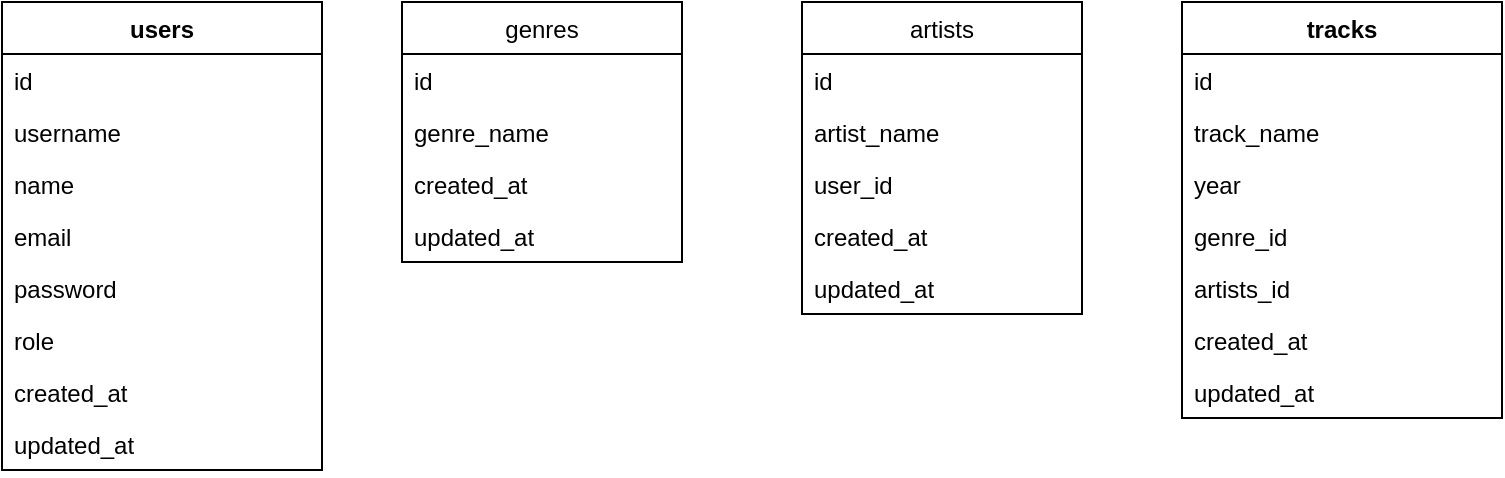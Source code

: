 <mxfile version="14.6.5" type="device"><diagram id="S-BJIeDuKo-10v5MJQTg" name="Page-1"><mxGraphModel dx="868" dy="549" grid="1" gridSize="10" guides="1" tooltips="1" connect="1" arrows="1" fold="1" page="1" pageScale="1" pageWidth="850" pageHeight="1100" math="0" shadow="0"><root><mxCell id="0"/><mxCell id="1" parent="0"/><mxCell id="9NlMyXAw1tKS8punklm6-1" value="users" style="swimlane;fontStyle=1;align=center;verticalAlign=top;childLayout=stackLayout;horizontal=1;startSize=26;horizontalStack=0;resizeParent=1;resizeParentMax=0;resizeLast=0;collapsible=1;marginBottom=0;" parent="1" vertex="1"><mxGeometry x="160" y="80" width="160" height="234" as="geometry"/></mxCell><mxCell id="9NlMyXAw1tKS8punklm6-2" value="id" style="text;strokeColor=none;fillColor=none;align=left;verticalAlign=top;spacingLeft=4;spacingRight=4;overflow=hidden;rotatable=0;points=[[0,0.5],[1,0.5]];portConstraint=eastwest;" parent="9NlMyXAw1tKS8punklm6-1" vertex="1"><mxGeometry y="26" width="160" height="26" as="geometry"/></mxCell><mxCell id="9NlMyXAw1tKS8punklm6-4" value="username" style="text;strokeColor=none;fillColor=none;align=left;verticalAlign=top;spacingLeft=4;spacingRight=4;overflow=hidden;rotatable=0;points=[[0,0.5],[1,0.5]];portConstraint=eastwest;" parent="9NlMyXAw1tKS8punklm6-1" vertex="1"><mxGeometry y="52" width="160" height="26" as="geometry"/></mxCell><mxCell id="9NlMyXAw1tKS8punklm6-5" value="name" style="text;strokeColor=none;fillColor=none;align=left;verticalAlign=top;spacingLeft=4;spacingRight=4;overflow=hidden;rotatable=0;points=[[0,0.5],[1,0.5]];portConstraint=eastwest;" parent="9NlMyXAw1tKS8punklm6-1" vertex="1"><mxGeometry y="78" width="160" height="26" as="geometry"/></mxCell><mxCell id="9NlMyXAw1tKS8punklm6-6" value="email" style="text;strokeColor=none;fillColor=none;align=left;verticalAlign=top;spacingLeft=4;spacingRight=4;overflow=hidden;rotatable=0;points=[[0,0.5],[1,0.5]];portConstraint=eastwest;" parent="9NlMyXAw1tKS8punklm6-1" vertex="1"><mxGeometry y="104" width="160" height="26" as="geometry"/></mxCell><mxCell id="9NlMyXAw1tKS8punklm6-7" value="password" style="text;strokeColor=none;fillColor=none;align=left;verticalAlign=top;spacingLeft=4;spacingRight=4;overflow=hidden;rotatable=0;points=[[0,0.5],[1,0.5]];portConstraint=eastwest;" parent="9NlMyXAw1tKS8punklm6-1" vertex="1"><mxGeometry y="130" width="160" height="26" as="geometry"/></mxCell><mxCell id="9NlMyXAw1tKS8punklm6-12" value="role" style="text;strokeColor=none;fillColor=none;align=left;verticalAlign=top;spacingLeft=4;spacingRight=4;overflow=hidden;rotatable=0;points=[[0,0.5],[1,0.5]];portConstraint=eastwest;" parent="9NlMyXAw1tKS8punklm6-1" vertex="1"><mxGeometry y="156" width="160" height="26" as="geometry"/></mxCell><mxCell id="9NlMyXAw1tKS8punklm6-8" value="created_at" style="text;strokeColor=none;fillColor=none;align=left;verticalAlign=top;spacingLeft=4;spacingRight=4;overflow=hidden;rotatable=0;points=[[0,0.5],[1,0.5]];portConstraint=eastwest;" parent="9NlMyXAw1tKS8punklm6-1" vertex="1"><mxGeometry y="182" width="160" height="26" as="geometry"/></mxCell><mxCell id="9NlMyXAw1tKS8punklm6-9" value="updated_at" style="text;strokeColor=none;fillColor=none;align=left;verticalAlign=top;spacingLeft=4;spacingRight=4;overflow=hidden;rotatable=0;points=[[0,0.5],[1,0.5]];portConstraint=eastwest;" parent="9NlMyXAw1tKS8punklm6-1" vertex="1"><mxGeometry y="208" width="160" height="26" as="geometry"/></mxCell><mxCell id="JqfTdyPXwKo-b2cuX_b4-1" value="genres" style="swimlane;fontStyle=0;childLayout=stackLayout;horizontal=1;startSize=26;fillColor=none;horizontalStack=0;resizeParent=1;resizeParentMax=0;resizeLast=0;collapsible=1;marginBottom=0;" parent="1" vertex="1"><mxGeometry x="360" y="80" width="140" height="130" as="geometry"/></mxCell><mxCell id="JqfTdyPXwKo-b2cuX_b4-3" value="id" style="text;strokeColor=none;fillColor=none;align=left;verticalAlign=top;spacingLeft=4;spacingRight=4;overflow=hidden;rotatable=0;points=[[0,0.5],[1,0.5]];portConstraint=eastwest;" parent="JqfTdyPXwKo-b2cuX_b4-1" vertex="1"><mxGeometry y="26" width="140" height="26" as="geometry"/></mxCell><mxCell id="JqfTdyPXwKo-b2cuX_b4-4" value="genre_name" style="text;strokeColor=none;fillColor=none;align=left;verticalAlign=top;spacingLeft=4;spacingRight=4;overflow=hidden;rotatable=0;points=[[0,0.5],[1,0.5]];portConstraint=eastwest;" parent="JqfTdyPXwKo-b2cuX_b4-1" vertex="1"><mxGeometry y="52" width="140" height="26" as="geometry"/></mxCell><mxCell id="JqfTdyPXwKo-b2cuX_b4-20" value="created_at" style="text;strokeColor=none;fillColor=none;align=left;verticalAlign=top;spacingLeft=4;spacingRight=4;overflow=hidden;rotatable=0;points=[[0,0.5],[1,0.5]];portConstraint=eastwest;" parent="JqfTdyPXwKo-b2cuX_b4-1" vertex="1"><mxGeometry y="78" width="140" height="26" as="geometry"/></mxCell><mxCell id="JqfTdyPXwKo-b2cuX_b4-21" value="updated_at" style="text;strokeColor=none;fillColor=none;align=left;verticalAlign=top;spacingLeft=4;spacingRight=4;overflow=hidden;rotatable=0;points=[[0,0.5],[1,0.5]];portConstraint=eastwest;" parent="JqfTdyPXwKo-b2cuX_b4-1" vertex="1"><mxGeometry y="104" width="140" height="26" as="geometry"/></mxCell><mxCell id="JqfTdyPXwKo-b2cuX_b4-5" value="artists" style="swimlane;fontStyle=0;childLayout=stackLayout;horizontal=1;startSize=26;fillColor=none;horizontalStack=0;resizeParent=1;resizeParentMax=0;resizeLast=0;collapsible=1;marginBottom=0;" parent="1" vertex="1"><mxGeometry x="560" y="80" width="140" height="156" as="geometry"/></mxCell><mxCell id="JqfTdyPXwKo-b2cuX_b4-6" value="id" style="text;strokeColor=none;fillColor=none;align=left;verticalAlign=top;spacingLeft=4;spacingRight=4;overflow=hidden;rotatable=0;points=[[0,0.5],[1,0.5]];portConstraint=eastwest;" parent="JqfTdyPXwKo-b2cuX_b4-5" vertex="1"><mxGeometry y="26" width="140" height="26" as="geometry"/></mxCell><mxCell id="JqfTdyPXwKo-b2cuX_b4-7" value="artist_name" style="text;strokeColor=none;fillColor=none;align=left;verticalAlign=top;spacingLeft=4;spacingRight=4;overflow=hidden;rotatable=0;points=[[0,0.5],[1,0.5]];portConstraint=eastwest;" parent="JqfTdyPXwKo-b2cuX_b4-5" vertex="1"><mxGeometry y="52" width="140" height="26" as="geometry"/></mxCell><mxCell id="JqfTdyPXwKo-b2cuX_b4-8" value="user_id" style="text;strokeColor=none;fillColor=none;align=left;verticalAlign=top;spacingLeft=4;spacingRight=4;overflow=hidden;rotatable=0;points=[[0,0.5],[1,0.5]];portConstraint=eastwest;" parent="JqfTdyPXwKo-b2cuX_b4-5" vertex="1"><mxGeometry y="78" width="140" height="26" as="geometry"/></mxCell><mxCell id="JqfTdyPXwKo-b2cuX_b4-22" value="created_at" style="text;strokeColor=none;fillColor=none;align=left;verticalAlign=top;spacingLeft=4;spacingRight=4;overflow=hidden;rotatable=0;points=[[0,0.5],[1,0.5]];portConstraint=eastwest;" parent="JqfTdyPXwKo-b2cuX_b4-5" vertex="1"><mxGeometry y="104" width="140" height="26" as="geometry"/></mxCell><mxCell id="JqfTdyPXwKo-b2cuX_b4-23" value="updated_at" style="text;strokeColor=none;fillColor=none;align=left;verticalAlign=top;spacingLeft=4;spacingRight=4;overflow=hidden;rotatable=0;points=[[0,0.5],[1,0.5]];portConstraint=eastwest;" parent="JqfTdyPXwKo-b2cuX_b4-5" vertex="1"><mxGeometry y="130" width="140" height="26" as="geometry"/></mxCell><mxCell id="JqfTdyPXwKo-b2cuX_b4-11" value="tracks" style="swimlane;fontStyle=1;align=center;verticalAlign=top;childLayout=stackLayout;horizontal=1;startSize=26;horizontalStack=0;resizeParent=1;resizeParentMax=0;resizeLast=0;collapsible=1;marginBottom=0;" parent="1" vertex="1"><mxGeometry x="750" y="80" width="160" height="208" as="geometry"/></mxCell><mxCell id="JqfTdyPXwKo-b2cuX_b4-12" value="id" style="text;strokeColor=none;fillColor=none;align=left;verticalAlign=top;spacingLeft=4;spacingRight=4;overflow=hidden;rotatable=0;points=[[0,0.5],[1,0.5]];portConstraint=eastwest;" parent="JqfTdyPXwKo-b2cuX_b4-11" vertex="1"><mxGeometry y="26" width="160" height="26" as="geometry"/></mxCell><mxCell id="JqfTdyPXwKo-b2cuX_b4-13" value="track_name" style="text;strokeColor=none;fillColor=none;align=left;verticalAlign=top;spacingLeft=4;spacingRight=4;overflow=hidden;rotatable=0;points=[[0,0.5],[1,0.5]];portConstraint=eastwest;" parent="JqfTdyPXwKo-b2cuX_b4-11" vertex="1"><mxGeometry y="52" width="160" height="26" as="geometry"/></mxCell><mxCell id="JqfTdyPXwKo-b2cuX_b4-14" value="year" style="text;strokeColor=none;fillColor=none;align=left;verticalAlign=top;spacingLeft=4;spacingRight=4;overflow=hidden;rotatable=0;points=[[0,0.5],[1,0.5]];portConstraint=eastwest;" parent="JqfTdyPXwKo-b2cuX_b4-11" vertex="1"><mxGeometry y="78" width="160" height="26" as="geometry"/></mxCell><mxCell id="JqfTdyPXwKo-b2cuX_b4-15" value="genre_id" style="text;strokeColor=none;fillColor=none;align=left;verticalAlign=top;spacingLeft=4;spacingRight=4;overflow=hidden;rotatable=0;points=[[0,0.5],[1,0.5]];portConstraint=eastwest;" parent="JqfTdyPXwKo-b2cuX_b4-11" vertex="1"><mxGeometry y="104" width="160" height="26" as="geometry"/></mxCell><mxCell id="JqfTdyPXwKo-b2cuX_b4-16" value="artists_id" style="text;strokeColor=none;fillColor=none;align=left;verticalAlign=top;spacingLeft=4;spacingRight=4;overflow=hidden;rotatable=0;points=[[0,0.5],[1,0.5]];portConstraint=eastwest;" parent="JqfTdyPXwKo-b2cuX_b4-11" vertex="1"><mxGeometry y="130" width="160" height="26" as="geometry"/></mxCell><mxCell id="JqfTdyPXwKo-b2cuX_b4-18" value="created_at" style="text;strokeColor=none;fillColor=none;align=left;verticalAlign=top;spacingLeft=4;spacingRight=4;overflow=hidden;rotatable=0;points=[[0,0.5],[1,0.5]];portConstraint=eastwest;" parent="JqfTdyPXwKo-b2cuX_b4-11" vertex="1"><mxGeometry y="156" width="160" height="26" as="geometry"/></mxCell><mxCell id="JqfTdyPXwKo-b2cuX_b4-19" value="updated_at" style="text;strokeColor=none;fillColor=none;align=left;verticalAlign=top;spacingLeft=4;spacingRight=4;overflow=hidden;rotatable=0;points=[[0,0.5],[1,0.5]];portConstraint=eastwest;" parent="JqfTdyPXwKo-b2cuX_b4-11" vertex="1"><mxGeometry y="182" width="160" height="26" as="geometry"/></mxCell></root></mxGraphModel></diagram></mxfile>